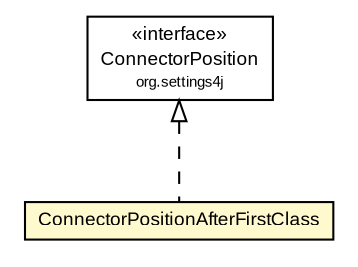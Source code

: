 #!/usr/local/bin/dot
#
# Class diagram 
# Generated by UMLGraph version R5_6 (http://www.umlgraph.org/)
#

digraph G {
	edge [fontname="arial",fontsize=10,labelfontname="arial",labelfontsize=10];
	node [fontname="arial",fontsize=10,shape=plaintext];
	nodesep=0.25;
	ranksep=0.5;
	// org.settings4j.ConnectorPosition
	c1419 [label=<<table title="org.settings4j.ConnectorPosition" border="0" cellborder="1" cellspacing="0" cellpadding="2" port="p" href="../../ConnectorPosition.html">
		<tr><td><table border="0" cellspacing="0" cellpadding="1">
<tr><td align="center" balign="center"> &#171;interface&#187; </td></tr>
<tr><td align="center" balign="center"> ConnectorPosition </td></tr>
<tr><td align="center" balign="center"><font point-size="7.0"> org.settings4j </font></td></tr>
		</table></td></tr>
		</table>>, URL="../../ConnectorPosition.html", fontname="arial", fontcolor="black", fontsize=9.0];
	// org.settings4j.settings.position.ConnectorPositionAfterFirstClass
	c1453 [label=<<table title="org.settings4j.settings.position.ConnectorPositionAfterFirstClass" border="0" cellborder="1" cellspacing="0" cellpadding="2" port="p" bgcolor="lemonChiffon" href="./ConnectorPositionAfterFirstClass.html">
		<tr><td><table border="0" cellspacing="0" cellpadding="1">
<tr><td align="center" balign="center"> ConnectorPositionAfterFirstClass </td></tr>
		</table></td></tr>
		</table>>, URL="./ConnectorPositionAfterFirstClass.html", fontname="arial", fontcolor="black", fontsize=9.0];
	//org.settings4j.settings.position.ConnectorPositionAfterFirstClass implements org.settings4j.ConnectorPosition
	c1419:p -> c1453:p [dir=back,arrowtail=empty,style=dashed];
}

